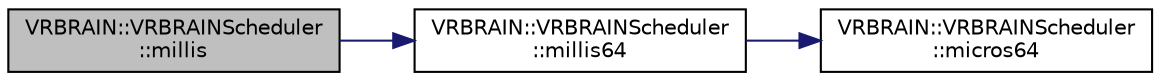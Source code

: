 digraph "VRBRAIN::VRBRAINScheduler::millis"
{
 // INTERACTIVE_SVG=YES
  edge [fontname="Helvetica",fontsize="10",labelfontname="Helvetica",labelfontsize="10"];
  node [fontname="Helvetica",fontsize="10",shape=record];
  rankdir="LR";
  Node1 [label="VRBRAIN::VRBRAINScheduler\l::millis",height=0.2,width=0.4,color="black", fillcolor="grey75", style="filled", fontcolor="black"];
  Node1 -> Node2 [color="midnightblue",fontsize="10",style="solid",fontname="Helvetica"];
  Node2 [label="VRBRAIN::VRBRAINScheduler\l::millis64",height=0.2,width=0.4,color="black", fillcolor="white", style="filled",URL="$classVRBRAIN_1_1VRBRAINScheduler.html#a9fcfda1476927950fd4e2d7a1914e8b1"];
  Node2 -> Node3 [color="midnightblue",fontsize="10",style="solid",fontname="Helvetica"];
  Node3 [label="VRBRAIN::VRBRAINScheduler\l::micros64",height=0.2,width=0.4,color="black", fillcolor="white", style="filled",URL="$classVRBRAIN_1_1VRBRAINScheduler.html#ad3cdcac8ccf171b3de55ea09d141eb60"];
}
